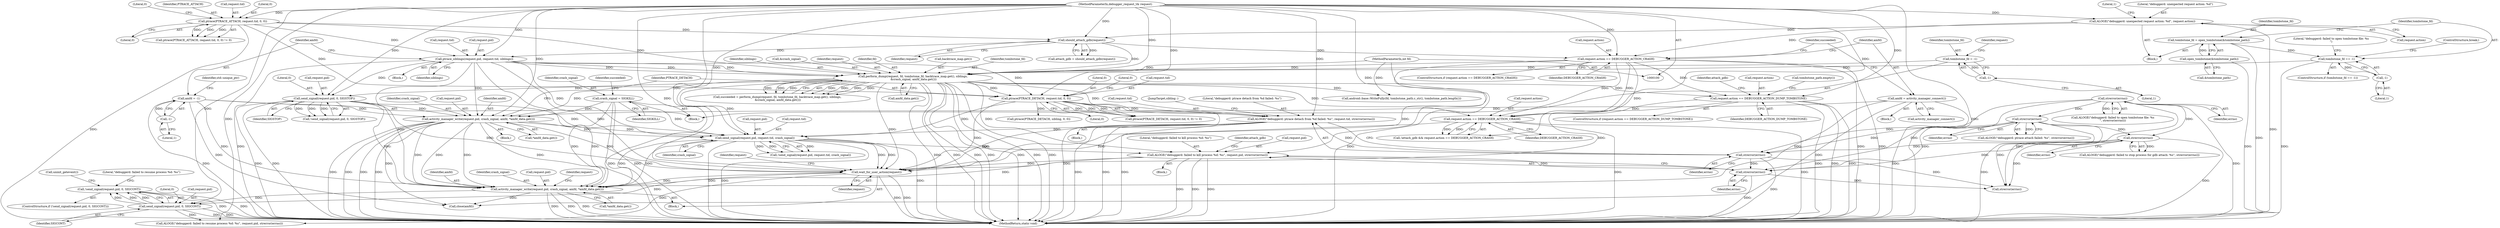 digraph "1_Android_d7603583f90c2bc6074a4ee2886bd28082d7c65b_1@API" {
"1000357" [label="(Call,!send_signal(request.pid, 0, SIGCONT))"];
"1000358" [label="(Call,send_signal(request.pid, 0, SIGCONT))"];
"1000348" [label="(Call,activity_manager_write(request.pid, crash_signal, amfd, *amfd_data.get()))"];
"1000185" [label="(Call,ptrace_siblings(request.pid, request.tid, siblings))"];
"1000165" [label="(Call,should_attach_gdb(request))"];
"1000138" [label="(Call,ALOGE(\"debuggerd: unexpected request action: %d\", request.action))"];
"1000102" [label="(MethodParameterIn,debugger_request_t& request)"];
"1000147" [label="(Call,ptrace(PTRACE_ATTACH, request.tid, 0, 0))"];
"1000264" [label="(Call,send_signal(request.pid, 0, SIGSTOP))"];
"1000232" [label="(Call,perform_dump(request, fd, tombstone_fd, backtrace_map.get(), siblings,\n &crash_signal, amfd_data.get()))"];
"1000205" [label="(Call,request.action == DEBUGGER_ACTION_CRASH)"];
"1000101" [label="(MethodParameterIn,int fd)"];
"1000106" [label="(Call,tombstone_fd = -1)"];
"1000108" [label="(Call,-1)"];
"1000123" [label="(Call,tombstone_fd == -1)"];
"1000117" [label="(Call,tombstone_fd = open_tombstone(&tombstone_path))"];
"1000119" [label="(Call,open_tombstone(&tombstone_path))"];
"1000125" [label="(Call,-1)"];
"1000327" [label="(Call,send_signal(request.pid, request.tid, crash_signal))"];
"1000282" [label="(Call,activity_manager_write(request.pid, crash_signal, amfd, *amfd_data.get()))"];
"1000227" [label="(Call,crash_signal = SIGKILL)"];
"1000211" [label="(Call,amfd = activity_manager_connect())"];
"1000195" [label="(Call,amfd = -1)"];
"1000197" [label="(Call,-1)"];
"1000301" [label="(Call,ALOGE(\"debuggerd: ptrace detach from %d failed: %s\", request.tid, strerror(errno)))"];
"1000292" [label="(Call,ptrace(PTRACE_DETACH, request.tid, 0, 0))"];
"1000306" [label="(Call,strerror(errno))"];
"1000158" [label="(Call,strerror(errno))"];
"1000130" [label="(Call,strerror(errno))"];
"1000273" [label="(Call,strerror(errno))"];
"1000346" [label="(Call,wait_for_user_action(request))"];
"1000336" [label="(Call,ALOGE(\"debuggerd: failed to kill process %d: %s\", request.pid, strerror(errno)))"];
"1000341" [label="(Call,strerror(errno))"];
"1000319" [label="(Call,request.action == DEBUGGER_ACTION_CRASH)"];
"1000245" [label="(Call,request.action == DEBUGGER_ACTION_DUMP_TOMBSTONE)"];
"1000120" [label="(Call,&tombstone_path)"];
"1000227" [label="(Call,crash_signal = SIGKILL)"];
"1000307" [label="(Identifier,errno)"];
"1000365" [label="(Call,ALOGE(\"debuggerd: failed to resume process %d: %s\", request.pid, strerror(errno)))"];
"1000129" [label="(Literal,\"debuggerd: failed to open tombstone file: %s\n\")"];
"1000287" [label="(Identifier,amfd)"];
"1000156" [label="(Call,ALOGE(\"debuggerd: ptrace attach failed: %s\", strerror(errno)))"];
"1000184" [label="(Block,)"];
"1000327" [label="(Call,send_signal(request.pid, request.tid, crash_signal))"];
"1000165" [label="(Call,should_attach_gdb(request))"];
"1000353" [label="(Identifier,amfd)"];
"1000233" [label="(Identifier,request)"];
"1000152" [label="(Literal,0)"];
"1000302" [label="(Literal,\"debuggerd: ptrace detach from %d failed: %s\")"];
"1000269" [label="(Identifier,SIGSTOP)"];
"1000300" [label="(Block,)"];
"1000212" [label="(Identifier,amfd)"];
"1000210" [label="(Block,)"];
"1000356" [label="(ControlStructure,if (!send_signal(request.pid, 0, SIGCONT)))"];
"1000139" [label="(Literal,\"debuggerd: unexpected request action: %d\")"];
"1000159" [label="(Identifier,errno)"];
"1000255" [label="(Call,android::base::WriteFully(fd, tombstone_path.c_str(), tombstone_path.length()))"];
"1000186" [label="(Call,request.pid)"];
"1000335" [label="(Block,)"];
"1000336" [label="(Call,ALOGE(\"debuggerd: failed to kill process %d: %s\", request.pid, strerror(errno)))"];
"1000260" [label="(Identifier,attach_gdb)"];
"1000297" [label="(Literal,0)"];
"1000200" [label="(Identifier,std::unique_ptr)"];
"1000341" [label="(Call,strerror(errno))"];
"1000106" [label="(Call,tombstone_fd = -1)"];
"1000338" [label="(Call,request.pid)"];
"1000301" [label="(Call,ALOGE(\"debuggerd: ptrace detach from %d failed: %s\", request.tid, strerror(errno)))"];
"1000352" [label="(Identifier,crash_signal)"];
"1000138" [label="(Call,ALOGE(\"debuggerd: unexpected request action: %d\", request.action))"];
"1000328" [label="(Call,request.pid)"];
"1000354" [label="(Call,*amfd_data.get())"];
"1000326" [label="(Call,!send_signal(request.pid, request.tid, crash_signal))"];
"1000346" [label="(Call,wait_for_user_action(request))"];
"1000140" [label="(Call,request.action)"];
"1000154" [label="(Literal,0)"];
"1000348" [label="(Call,activity_manager_write(request.pid, crash_signal, amfd, *amfd_data.get()))"];
"1000103" [label="(Block,)"];
"1000244" [label="(ControlStructure,if (request.action == DEBUGGER_ACTION_DUMP_TOMBSTONE))"];
"1000117" [label="(Call,tombstone_fd = open_tombstone(&tombstone_path))"];
"1000281" [label="(Block,)"];
"1000320" [label="(Call,request.action)"];
"1000274" [label="(Identifier,errno)"];
"1000204" [label="(ControlStructure,if (request.action == DEBUGGER_ACTION_CRASH))"];
"1000234" [label="(Identifier,fd)"];
"1000372" [label="(Call,uninit_getevent())"];
"1000124" [label="(Identifier,tombstone_fd)"];
"1000288" [label="(Call,*amfd_data.get())"];
"1000362" [label="(Literal,0)"];
"1000147" [label="(Call,ptrace(PTRACE_ATTACH, request.tid, 0, 0))"];
"1000146" [label="(Call,ptrace(PTRACE_ATTACH, request.tid, 0, 0) != 0)"];
"1000273" [label="(Call,strerror(errno))"];
"1000268" [label="(Literal,0)"];
"1000198" [label="(Literal,1)"];
"1000213" [label="(Call,activity_manager_connect())"];
"1000323" [label="(Identifier,DEBUGGER_ACTION_CRASH)"];
"1000349" [label="(Call,request.pid)"];
"1000306" [label="(Call,strerror(errno))"];
"1000122" [label="(ControlStructure,if (tombstone_fd == -1))"];
"1000342" [label="(Identifier,errno)"];
"1000292" [label="(Call,ptrace(PTRACE_DETACH, request.tid, 0, 0))"];
"1000228" [label="(Identifier,crash_signal)"];
"1000360" [label="(Identifier,request)"];
"1000331" [label="(Call,request.tid)"];
"1000286" [label="(Identifier,crash_signal)"];
"1000166" [label="(Identifier,request)"];
"1000337" [label="(Literal,\"debuggerd: failed to kill process %d: %s\")"];
"1000359" [label="(Call,request.pid)"];
"1000128" [label="(Call,ALOGE(\"debuggerd: failed to open tombstone file: %s\n\", strerror(errno)))"];
"1000299" [label="(Literal,0)"];
"1000357" [label="(Call,!send_signal(request.pid, 0, SIGCONT))"];
"1000134" [label="(ControlStructure,break;)"];
"1000240" [label="(Call,amfd_data.get())"];
"1000236" [label="(Call,backtrace_map.get())"];
"1000235" [label="(Identifier,tombstone_fd)"];
"1000196" [label="(Identifier,amfd)"];
"1000334" [label="(Identifier,crash_signal)"];
"1000144" [label="(Literal,1)"];
"1000347" [label="(Identifier,request)"];
"1000109" [label="(Literal,1)"];
"1000316" [label="(Call,!attach_gdb && request.action == DEBUGGER_ACTION_CRASH)"];
"1000265" [label="(Call,request.pid)"];
"1000283" [label="(Call,request.pid)"];
"1000126" [label="(Literal,1)"];
"1000153" [label="(Literal,0)"];
"1000303" [label="(Call,request.tid)"];
"1000294" [label="(Call,request.tid)"];
"1000370" [label="(Call,strerror(errno))"];
"1000229" [label="(Identifier,SIGKILL)"];
"1000373" [label="(Call,close(amfd))"];
"1000192" [label="(Identifier,siblings)"];
"1000195" [label="(Call,amfd = -1)"];
"1000231" [label="(Identifier,succeeded)"];
"1000112" [label="(Identifier,request)"];
"1000245" [label="(Call,request.action == DEBUGGER_ACTION_DUMP_TOMBSTONE)"];
"1000131" [label="(Identifier,errno)"];
"1000249" [label="(Identifier,DEBUGGER_ACTION_DUMP_TOMBSTONE)"];
"1000363" [label="(Identifier,SIGCONT)"];
"1000148" [label="(Identifier,PTRACE_ATTACH)"];
"1000123" [label="(Call,tombstone_fd == -1)"];
"1000298" [label="(Literal,0)"];
"1000271" [label="(Call,ALOGE(\"debuggerd: failed to stop process for gdb attach: %s\", strerror(errno)))"];
"1000237" [label="(Identifier,siblings)"];
"1000209" [label="(Identifier,DEBUGGER_ACTION_CRASH)"];
"1000246" [label="(Call,request.action)"];
"1000206" [label="(Call,request.action)"];
"1000205" [label="(Call,request.action == DEBUGGER_ACTION_CRASH)"];
"1000185" [label="(Call,ptrace_siblings(request.pid, request.tid, siblings))"];
"1000130" [label="(Call,strerror(errno))"];
"1000238" [label="(Call,&crash_signal)"];
"1000308" [label="(JumpTarget,sibling :)"];
"1000149" [label="(Call,request.tid)"];
"1000102" [label="(MethodParameterIn,debugger_request_t& request)"];
"1000211" [label="(Call,amfd = activity_manager_connect())"];
"1000253" [label="(Call,tombstone_path.empty())"];
"1000291" [label="(Call,ptrace(PTRACE_DETACH, request.tid, 0, 0) != 0)"];
"1000197" [label="(Call,-1)"];
"1000101" [label="(MethodParameterIn,int fd)"];
"1000189" [label="(Call,request.tid)"];
"1000232" [label="(Call,perform_dump(request, fd, tombstone_fd, backtrace_map.get(), siblings,\n &crash_signal, amfd_data.get()))"];
"1000118" [label="(Identifier,tombstone_fd)"];
"1000119" [label="(Call,open_tombstone(&tombstone_path))"];
"1000282" [label="(Call,activity_manager_write(request.pid, crash_signal, amfd, *amfd_data.get()))"];
"1000216" [label="(Identifier,succeeded)"];
"1000125" [label="(Call,-1)"];
"1000114" [label="(Block,)"];
"1000358" [label="(Call,send_signal(request.pid, 0, SIGCONT))"];
"1000264" [label="(Call,send_signal(request.pid, 0, SIGSTOP))"];
"1000163" [label="(Call,attach_gdb = should_attach_gdb(request))"];
"1000107" [label="(Identifier,tombstone_fd)"];
"1000310" [label="(Call,ptrace(PTRACE_DETACH, sibling, 0, 0))"];
"1000350" [label="(Identifier,request)"];
"1000293" [label="(Identifier,PTRACE_DETACH)"];
"1000378" [label="(MethodReturn,static void)"];
"1000345" [label="(Block,)"];
"1000319" [label="(Call,request.action == DEBUGGER_ACTION_CRASH)"];
"1000263" [label="(Call,!send_signal(request.pid, 0, SIGSTOP))"];
"1000158" [label="(Call,strerror(errno))"];
"1000230" [label="(Call,succeeded = perform_dump(request, fd, tombstone_fd, backtrace_map.get(), siblings,\n &crash_signal, amfd_data.get()))"];
"1000366" [label="(Literal,\"debuggerd: failed to resume process %d: %s\")"];
"1000108" [label="(Call,-1)"];
"1000344" [label="(Identifier,attach_gdb)"];
"1000357" -> "1000356"  [label="AST: "];
"1000357" -> "1000358"  [label="CFG: "];
"1000358" -> "1000357"  [label="AST: "];
"1000366" -> "1000357"  [label="CFG: "];
"1000372" -> "1000357"  [label="CFG: "];
"1000357" -> "1000378"  [label="DDG: "];
"1000357" -> "1000378"  [label="DDG: "];
"1000358" -> "1000357"  [label="DDG: "];
"1000358" -> "1000357"  [label="DDG: "];
"1000358" -> "1000357"  [label="DDG: "];
"1000358" -> "1000363"  [label="CFG: "];
"1000359" -> "1000358"  [label="AST: "];
"1000362" -> "1000358"  [label="AST: "];
"1000363" -> "1000358"  [label="AST: "];
"1000358" -> "1000378"  [label="DDG: "];
"1000358" -> "1000378"  [label="DDG: "];
"1000348" -> "1000358"  [label="DDG: "];
"1000346" -> "1000358"  [label="DDG: "];
"1000102" -> "1000358"  [label="DDG: "];
"1000358" -> "1000365"  [label="DDG: "];
"1000348" -> "1000345"  [label="AST: "];
"1000348" -> "1000354"  [label="CFG: "];
"1000349" -> "1000348"  [label="AST: "];
"1000352" -> "1000348"  [label="AST: "];
"1000353" -> "1000348"  [label="AST: "];
"1000354" -> "1000348"  [label="AST: "];
"1000360" -> "1000348"  [label="CFG: "];
"1000348" -> "1000378"  [label="DDG: "];
"1000348" -> "1000378"  [label="DDG: "];
"1000348" -> "1000378"  [label="DDG: "];
"1000185" -> "1000348"  [label="DDG: "];
"1000264" -> "1000348"  [label="DDG: "];
"1000327" -> "1000348"  [label="DDG: "];
"1000327" -> "1000348"  [label="DDG: "];
"1000282" -> "1000348"  [label="DDG: "];
"1000282" -> "1000348"  [label="DDG: "];
"1000282" -> "1000348"  [label="DDG: "];
"1000282" -> "1000348"  [label="DDG: "];
"1000346" -> "1000348"  [label="DDG: "];
"1000336" -> "1000348"  [label="DDG: "];
"1000102" -> "1000348"  [label="DDG: "];
"1000227" -> "1000348"  [label="DDG: "];
"1000211" -> "1000348"  [label="DDG: "];
"1000195" -> "1000348"  [label="DDG: "];
"1000348" -> "1000373"  [label="DDG: "];
"1000185" -> "1000184"  [label="AST: "];
"1000185" -> "1000192"  [label="CFG: "];
"1000186" -> "1000185"  [label="AST: "];
"1000189" -> "1000185"  [label="AST: "];
"1000192" -> "1000185"  [label="AST: "];
"1000196" -> "1000185"  [label="CFG: "];
"1000185" -> "1000378"  [label="DDG: "];
"1000185" -> "1000378"  [label="DDG: "];
"1000165" -> "1000185"  [label="DDG: "];
"1000102" -> "1000185"  [label="DDG: "];
"1000147" -> "1000185"  [label="DDG: "];
"1000185" -> "1000232"  [label="DDG: "];
"1000185" -> "1000232"  [label="DDG: "];
"1000185" -> "1000232"  [label="DDG: "];
"1000185" -> "1000264"  [label="DDG: "];
"1000185" -> "1000282"  [label="DDG: "];
"1000185" -> "1000292"  [label="DDG: "];
"1000185" -> "1000327"  [label="DDG: "];
"1000185" -> "1000346"  [label="DDG: "];
"1000165" -> "1000163"  [label="AST: "];
"1000165" -> "1000166"  [label="CFG: "];
"1000166" -> "1000165"  [label="AST: "];
"1000163" -> "1000165"  [label="CFG: "];
"1000165" -> "1000163"  [label="DDG: "];
"1000138" -> "1000165"  [label="DDG: "];
"1000147" -> "1000165"  [label="DDG: "];
"1000102" -> "1000165"  [label="DDG: "];
"1000165" -> "1000205"  [label="DDG: "];
"1000165" -> "1000232"  [label="DDG: "];
"1000138" -> "1000114"  [label="AST: "];
"1000138" -> "1000140"  [label="CFG: "];
"1000139" -> "1000138"  [label="AST: "];
"1000140" -> "1000138"  [label="AST: "];
"1000144" -> "1000138"  [label="CFG: "];
"1000138" -> "1000378"  [label="DDG: "];
"1000102" -> "1000138"  [label="DDG: "];
"1000138" -> "1000205"  [label="DDG: "];
"1000102" -> "1000100"  [label="AST: "];
"1000102" -> "1000378"  [label="DDG: "];
"1000102" -> "1000147"  [label="DDG: "];
"1000102" -> "1000205"  [label="DDG: "];
"1000102" -> "1000232"  [label="DDG: "];
"1000102" -> "1000245"  [label="DDG: "];
"1000102" -> "1000264"  [label="DDG: "];
"1000102" -> "1000282"  [label="DDG: "];
"1000102" -> "1000292"  [label="DDG: "];
"1000102" -> "1000301"  [label="DDG: "];
"1000102" -> "1000319"  [label="DDG: "];
"1000102" -> "1000327"  [label="DDG: "];
"1000102" -> "1000336"  [label="DDG: "];
"1000102" -> "1000346"  [label="DDG: "];
"1000102" -> "1000365"  [label="DDG: "];
"1000147" -> "1000146"  [label="AST: "];
"1000147" -> "1000153"  [label="CFG: "];
"1000148" -> "1000147"  [label="AST: "];
"1000149" -> "1000147"  [label="AST: "];
"1000152" -> "1000147"  [label="AST: "];
"1000153" -> "1000147"  [label="AST: "];
"1000154" -> "1000147"  [label="CFG: "];
"1000147" -> "1000378"  [label="DDG: "];
"1000147" -> "1000146"  [label="DDG: "];
"1000147" -> "1000146"  [label="DDG: "];
"1000147" -> "1000146"  [label="DDG: "];
"1000147" -> "1000232"  [label="DDG: "];
"1000147" -> "1000292"  [label="DDG: "];
"1000264" -> "1000263"  [label="AST: "];
"1000264" -> "1000269"  [label="CFG: "];
"1000265" -> "1000264"  [label="AST: "];
"1000268" -> "1000264"  [label="AST: "];
"1000269" -> "1000264"  [label="AST: "];
"1000263" -> "1000264"  [label="CFG: "];
"1000264" -> "1000378"  [label="DDG: "];
"1000264" -> "1000378"  [label="DDG: "];
"1000264" -> "1000263"  [label="DDG: "];
"1000264" -> "1000263"  [label="DDG: "];
"1000264" -> "1000263"  [label="DDG: "];
"1000232" -> "1000264"  [label="DDG: "];
"1000264" -> "1000282"  [label="DDG: "];
"1000264" -> "1000327"  [label="DDG: "];
"1000264" -> "1000346"  [label="DDG: "];
"1000232" -> "1000230"  [label="AST: "];
"1000232" -> "1000240"  [label="CFG: "];
"1000233" -> "1000232"  [label="AST: "];
"1000234" -> "1000232"  [label="AST: "];
"1000235" -> "1000232"  [label="AST: "];
"1000236" -> "1000232"  [label="AST: "];
"1000237" -> "1000232"  [label="AST: "];
"1000238" -> "1000232"  [label="AST: "];
"1000240" -> "1000232"  [label="AST: "];
"1000230" -> "1000232"  [label="CFG: "];
"1000232" -> "1000378"  [label="DDG: "];
"1000232" -> "1000378"  [label="DDG: "];
"1000232" -> "1000378"  [label="DDG: "];
"1000232" -> "1000378"  [label="DDG: "];
"1000232" -> "1000378"  [label="DDG: "];
"1000232" -> "1000378"  [label="DDG: "];
"1000232" -> "1000378"  [label="DDG: "];
"1000232" -> "1000230"  [label="DDG: "];
"1000232" -> "1000230"  [label="DDG: "];
"1000232" -> "1000230"  [label="DDG: "];
"1000232" -> "1000230"  [label="DDG: "];
"1000232" -> "1000230"  [label="DDG: "];
"1000232" -> "1000230"  [label="DDG: "];
"1000232" -> "1000230"  [label="DDG: "];
"1000205" -> "1000232"  [label="DDG: "];
"1000101" -> "1000232"  [label="DDG: "];
"1000106" -> "1000232"  [label="DDG: "];
"1000123" -> "1000232"  [label="DDG: "];
"1000232" -> "1000245"  [label="DDG: "];
"1000232" -> "1000255"  [label="DDG: "];
"1000232" -> "1000282"  [label="DDG: "];
"1000232" -> "1000292"  [label="DDG: "];
"1000232" -> "1000301"  [label="DDG: "];
"1000232" -> "1000319"  [label="DDG: "];
"1000232" -> "1000327"  [label="DDG: "];
"1000232" -> "1000336"  [label="DDG: "];
"1000232" -> "1000346"  [label="DDG: "];
"1000205" -> "1000204"  [label="AST: "];
"1000205" -> "1000209"  [label="CFG: "];
"1000206" -> "1000205"  [label="AST: "];
"1000209" -> "1000205"  [label="AST: "];
"1000212" -> "1000205"  [label="CFG: "];
"1000216" -> "1000205"  [label="CFG: "];
"1000205" -> "1000378"  [label="DDG: "];
"1000205" -> "1000378"  [label="DDG: "];
"1000205" -> "1000245"  [label="DDG: "];
"1000205" -> "1000316"  [label="DDG: "];
"1000205" -> "1000319"  [label="DDG: "];
"1000205" -> "1000319"  [label="DDG: "];
"1000205" -> "1000346"  [label="DDG: "];
"1000101" -> "1000100"  [label="AST: "];
"1000101" -> "1000378"  [label="DDG: "];
"1000101" -> "1000255"  [label="DDG: "];
"1000106" -> "1000103"  [label="AST: "];
"1000106" -> "1000108"  [label="CFG: "];
"1000107" -> "1000106"  [label="AST: "];
"1000108" -> "1000106"  [label="AST: "];
"1000112" -> "1000106"  [label="CFG: "];
"1000108" -> "1000106"  [label="DDG: "];
"1000108" -> "1000109"  [label="CFG: "];
"1000109" -> "1000108"  [label="AST: "];
"1000123" -> "1000122"  [label="AST: "];
"1000123" -> "1000125"  [label="CFG: "];
"1000124" -> "1000123"  [label="AST: "];
"1000125" -> "1000123"  [label="AST: "];
"1000129" -> "1000123"  [label="CFG: "];
"1000134" -> "1000123"  [label="CFG: "];
"1000123" -> "1000378"  [label="DDG: "];
"1000117" -> "1000123"  [label="DDG: "];
"1000125" -> "1000123"  [label="DDG: "];
"1000117" -> "1000114"  [label="AST: "];
"1000117" -> "1000119"  [label="CFG: "];
"1000118" -> "1000117"  [label="AST: "];
"1000119" -> "1000117"  [label="AST: "];
"1000124" -> "1000117"  [label="CFG: "];
"1000117" -> "1000378"  [label="DDG: "];
"1000119" -> "1000117"  [label="DDG: "];
"1000119" -> "1000120"  [label="CFG: "];
"1000120" -> "1000119"  [label="AST: "];
"1000119" -> "1000378"  [label="DDG: "];
"1000125" -> "1000126"  [label="CFG: "];
"1000126" -> "1000125"  [label="AST: "];
"1000327" -> "1000326"  [label="AST: "];
"1000327" -> "1000334"  [label="CFG: "];
"1000328" -> "1000327"  [label="AST: "];
"1000331" -> "1000327"  [label="AST: "];
"1000334" -> "1000327"  [label="AST: "];
"1000326" -> "1000327"  [label="CFG: "];
"1000327" -> "1000378"  [label="DDG: "];
"1000327" -> "1000378"  [label="DDG: "];
"1000327" -> "1000378"  [label="DDG: "];
"1000327" -> "1000326"  [label="DDG: "];
"1000327" -> "1000326"  [label="DDG: "];
"1000327" -> "1000326"  [label="DDG: "];
"1000282" -> "1000327"  [label="DDG: "];
"1000282" -> "1000327"  [label="DDG: "];
"1000301" -> "1000327"  [label="DDG: "];
"1000292" -> "1000327"  [label="DDG: "];
"1000227" -> "1000327"  [label="DDG: "];
"1000327" -> "1000336"  [label="DDG: "];
"1000327" -> "1000346"  [label="DDG: "];
"1000327" -> "1000346"  [label="DDG: "];
"1000282" -> "1000281"  [label="AST: "];
"1000282" -> "1000288"  [label="CFG: "];
"1000283" -> "1000282"  [label="AST: "];
"1000286" -> "1000282"  [label="AST: "];
"1000287" -> "1000282"  [label="AST: "];
"1000288" -> "1000282"  [label="AST: "];
"1000293" -> "1000282"  [label="CFG: "];
"1000282" -> "1000378"  [label="DDG: "];
"1000282" -> "1000378"  [label="DDG: "];
"1000282" -> "1000378"  [label="DDG: "];
"1000282" -> "1000378"  [label="DDG: "];
"1000227" -> "1000282"  [label="DDG: "];
"1000211" -> "1000282"  [label="DDG: "];
"1000195" -> "1000282"  [label="DDG: "];
"1000282" -> "1000346"  [label="DDG: "];
"1000282" -> "1000373"  [label="DDG: "];
"1000227" -> "1000103"  [label="AST: "];
"1000227" -> "1000229"  [label="CFG: "];
"1000228" -> "1000227"  [label="AST: "];
"1000229" -> "1000227"  [label="AST: "];
"1000231" -> "1000227"  [label="CFG: "];
"1000227" -> "1000378"  [label="DDG: "];
"1000227" -> "1000378"  [label="DDG: "];
"1000211" -> "1000210"  [label="AST: "];
"1000211" -> "1000213"  [label="CFG: "];
"1000212" -> "1000211"  [label="AST: "];
"1000213" -> "1000211"  [label="AST: "];
"1000216" -> "1000211"  [label="CFG: "];
"1000211" -> "1000378"  [label="DDG: "];
"1000211" -> "1000373"  [label="DDG: "];
"1000195" -> "1000103"  [label="AST: "];
"1000195" -> "1000197"  [label="CFG: "];
"1000196" -> "1000195"  [label="AST: "];
"1000197" -> "1000195"  [label="AST: "];
"1000200" -> "1000195"  [label="CFG: "];
"1000195" -> "1000378"  [label="DDG: "];
"1000197" -> "1000195"  [label="DDG: "];
"1000195" -> "1000373"  [label="DDG: "];
"1000197" -> "1000198"  [label="CFG: "];
"1000198" -> "1000197"  [label="AST: "];
"1000301" -> "1000300"  [label="AST: "];
"1000301" -> "1000306"  [label="CFG: "];
"1000302" -> "1000301"  [label="AST: "];
"1000303" -> "1000301"  [label="AST: "];
"1000306" -> "1000301"  [label="AST: "];
"1000308" -> "1000301"  [label="CFG: "];
"1000301" -> "1000378"  [label="DDG: "];
"1000301" -> "1000378"  [label="DDG: "];
"1000301" -> "1000378"  [label="DDG: "];
"1000292" -> "1000301"  [label="DDG: "];
"1000306" -> "1000301"  [label="DDG: "];
"1000301" -> "1000346"  [label="DDG: "];
"1000292" -> "1000291"  [label="AST: "];
"1000292" -> "1000298"  [label="CFG: "];
"1000293" -> "1000292"  [label="AST: "];
"1000294" -> "1000292"  [label="AST: "];
"1000297" -> "1000292"  [label="AST: "];
"1000298" -> "1000292"  [label="AST: "];
"1000299" -> "1000292"  [label="CFG: "];
"1000292" -> "1000378"  [label="DDG: "];
"1000292" -> "1000291"  [label="DDG: "];
"1000292" -> "1000291"  [label="DDG: "];
"1000292" -> "1000291"  [label="DDG: "];
"1000292" -> "1000310"  [label="DDG: "];
"1000292" -> "1000346"  [label="DDG: "];
"1000306" -> "1000307"  [label="CFG: "];
"1000307" -> "1000306"  [label="AST: "];
"1000306" -> "1000378"  [label="DDG: "];
"1000158" -> "1000306"  [label="DDG: "];
"1000273" -> "1000306"  [label="DDG: "];
"1000130" -> "1000306"  [label="DDG: "];
"1000306" -> "1000341"  [label="DDG: "];
"1000306" -> "1000370"  [label="DDG: "];
"1000158" -> "1000156"  [label="AST: "];
"1000158" -> "1000159"  [label="CFG: "];
"1000159" -> "1000158"  [label="AST: "];
"1000156" -> "1000158"  [label="CFG: "];
"1000158" -> "1000378"  [label="DDG: "];
"1000158" -> "1000156"  [label="DDG: "];
"1000130" -> "1000158"  [label="DDG: "];
"1000158" -> "1000273"  [label="DDG: "];
"1000158" -> "1000341"  [label="DDG: "];
"1000158" -> "1000370"  [label="DDG: "];
"1000130" -> "1000128"  [label="AST: "];
"1000130" -> "1000131"  [label="CFG: "];
"1000131" -> "1000130"  [label="AST: "];
"1000128" -> "1000130"  [label="CFG: "];
"1000130" -> "1000378"  [label="DDG: "];
"1000130" -> "1000128"  [label="DDG: "];
"1000130" -> "1000273"  [label="DDG: "];
"1000130" -> "1000341"  [label="DDG: "];
"1000130" -> "1000370"  [label="DDG: "];
"1000273" -> "1000271"  [label="AST: "];
"1000273" -> "1000274"  [label="CFG: "];
"1000274" -> "1000273"  [label="AST: "];
"1000271" -> "1000273"  [label="CFG: "];
"1000273" -> "1000378"  [label="DDG: "];
"1000273" -> "1000271"  [label="DDG: "];
"1000273" -> "1000341"  [label="DDG: "];
"1000273" -> "1000370"  [label="DDG: "];
"1000346" -> "1000345"  [label="AST: "];
"1000346" -> "1000347"  [label="CFG: "];
"1000347" -> "1000346"  [label="AST: "];
"1000350" -> "1000346"  [label="CFG: "];
"1000346" -> "1000378"  [label="DDG: "];
"1000346" -> "1000378"  [label="DDG: "];
"1000336" -> "1000346"  [label="DDG: "];
"1000319" -> "1000346"  [label="DDG: "];
"1000245" -> "1000346"  [label="DDG: "];
"1000346" -> "1000365"  [label="DDG: "];
"1000336" -> "1000335"  [label="AST: "];
"1000336" -> "1000341"  [label="CFG: "];
"1000337" -> "1000336"  [label="AST: "];
"1000338" -> "1000336"  [label="AST: "];
"1000341" -> "1000336"  [label="AST: "];
"1000344" -> "1000336"  [label="CFG: "];
"1000336" -> "1000378"  [label="DDG: "];
"1000336" -> "1000378"  [label="DDG: "];
"1000336" -> "1000378"  [label="DDG: "];
"1000341" -> "1000336"  [label="DDG: "];
"1000341" -> "1000342"  [label="CFG: "];
"1000342" -> "1000341"  [label="AST: "];
"1000341" -> "1000378"  [label="DDG: "];
"1000341" -> "1000370"  [label="DDG: "];
"1000319" -> "1000316"  [label="AST: "];
"1000319" -> "1000323"  [label="CFG: "];
"1000320" -> "1000319"  [label="AST: "];
"1000323" -> "1000319"  [label="AST: "];
"1000316" -> "1000319"  [label="CFG: "];
"1000319" -> "1000378"  [label="DDG: "];
"1000319" -> "1000378"  [label="DDG: "];
"1000319" -> "1000316"  [label="DDG: "];
"1000319" -> "1000316"  [label="DDG: "];
"1000245" -> "1000319"  [label="DDG: "];
"1000245" -> "1000244"  [label="AST: "];
"1000245" -> "1000249"  [label="CFG: "];
"1000246" -> "1000245"  [label="AST: "];
"1000249" -> "1000245"  [label="AST: "];
"1000253" -> "1000245"  [label="CFG: "];
"1000260" -> "1000245"  [label="CFG: "];
"1000245" -> "1000378"  [label="DDG: "];
"1000245" -> "1000378"  [label="DDG: "];
"1000245" -> "1000378"  [label="DDG: "];
}
